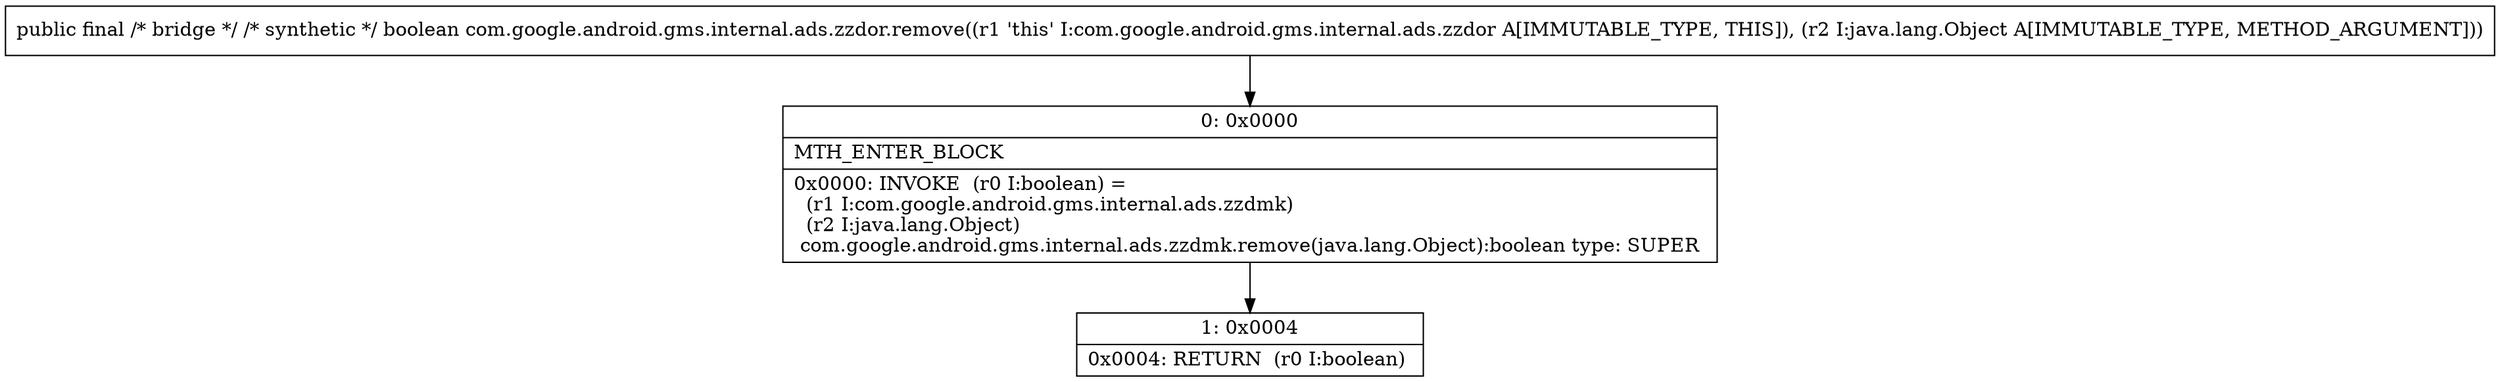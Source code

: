 digraph "CFG forcom.google.android.gms.internal.ads.zzdor.remove(Ljava\/lang\/Object;)Z" {
Node_0 [shape=record,label="{0\:\ 0x0000|MTH_ENTER_BLOCK\l|0x0000: INVOKE  (r0 I:boolean) = \l  (r1 I:com.google.android.gms.internal.ads.zzdmk)\l  (r2 I:java.lang.Object)\l com.google.android.gms.internal.ads.zzdmk.remove(java.lang.Object):boolean type: SUPER \l}"];
Node_1 [shape=record,label="{1\:\ 0x0004|0x0004: RETURN  (r0 I:boolean) \l}"];
MethodNode[shape=record,label="{public final \/* bridge *\/ \/* synthetic *\/ boolean com.google.android.gms.internal.ads.zzdor.remove((r1 'this' I:com.google.android.gms.internal.ads.zzdor A[IMMUTABLE_TYPE, THIS]), (r2 I:java.lang.Object A[IMMUTABLE_TYPE, METHOD_ARGUMENT])) }"];
MethodNode -> Node_0;
Node_0 -> Node_1;
}

